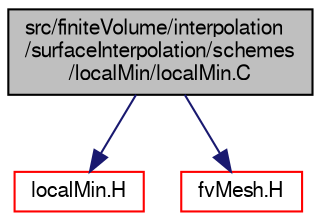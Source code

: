digraph "src/finiteVolume/interpolation/surfaceInterpolation/schemes/localMin/localMin.C"
{
  bgcolor="transparent";
  edge [fontname="FreeSans",fontsize="10",labelfontname="FreeSans",labelfontsize="10"];
  node [fontname="FreeSans",fontsize="10",shape=record];
  Node0 [label="src/finiteVolume/interpolation\l/surfaceInterpolation/schemes\l/localMin/localMin.C",height=0.2,width=0.4,color="black", fillcolor="grey75", style="filled", fontcolor="black"];
  Node0 -> Node1 [color="midnightblue",fontsize="10",style="solid",fontname="FreeSans"];
  Node1 [label="localMin.H",height=0.2,width=0.4,color="red",URL="$a04214.html"];
  Node0 -> Node177 [color="midnightblue",fontsize="10",style="solid",fontname="FreeSans"];
  Node177 [label="fvMesh.H",height=0.2,width=0.4,color="red",URL="$a03533.html"];
}

